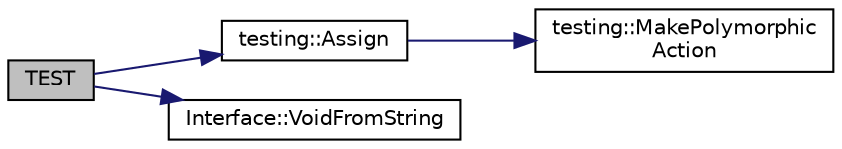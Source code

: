digraph "TEST"
{
 // LATEX_PDF_SIZE
  bgcolor="transparent";
  edge [fontname="Helvetica",fontsize="10",labelfontname="Helvetica",labelfontsize="10"];
  node [fontname="Helvetica",fontsize="10",shape=record];
  rankdir="LR";
  Node1 [label="TEST",height=0.2,width=0.4,color="black", fillcolor="grey75", style="filled", fontcolor="black",tooltip=" "];
  Node1 -> Node2 [color="midnightblue",fontsize="10",style="solid",fontname="Helvetica"];
  Node2 [label="testing::Assign",height=0.2,width=0.4,color="black",URL="$namespacetesting.html#abfc4121b8708e8b22a096ff8be88a9d0",tooltip=" "];
  Node2 -> Node3 [color="midnightblue",fontsize="10",style="solid",fontname="Helvetica"];
  Node3 [label="testing::MakePolymorphic\lAction",height=0.2,width=0.4,color="black",URL="$namespacetesting.html#a36bd06c5ea972c6df0bd9f40a7a94c65",tooltip=" "];
  Node1 -> Node4 [color="midnightblue",fontsize="10",style="solid",fontname="Helvetica"];
  Node4 [label="Interface::VoidFromString",height=0.2,width=0.4,color="black",URL="$classInterface.html#a65d6ae604e7e9a513aec72c9c94e0b97",tooltip=" "];
}
